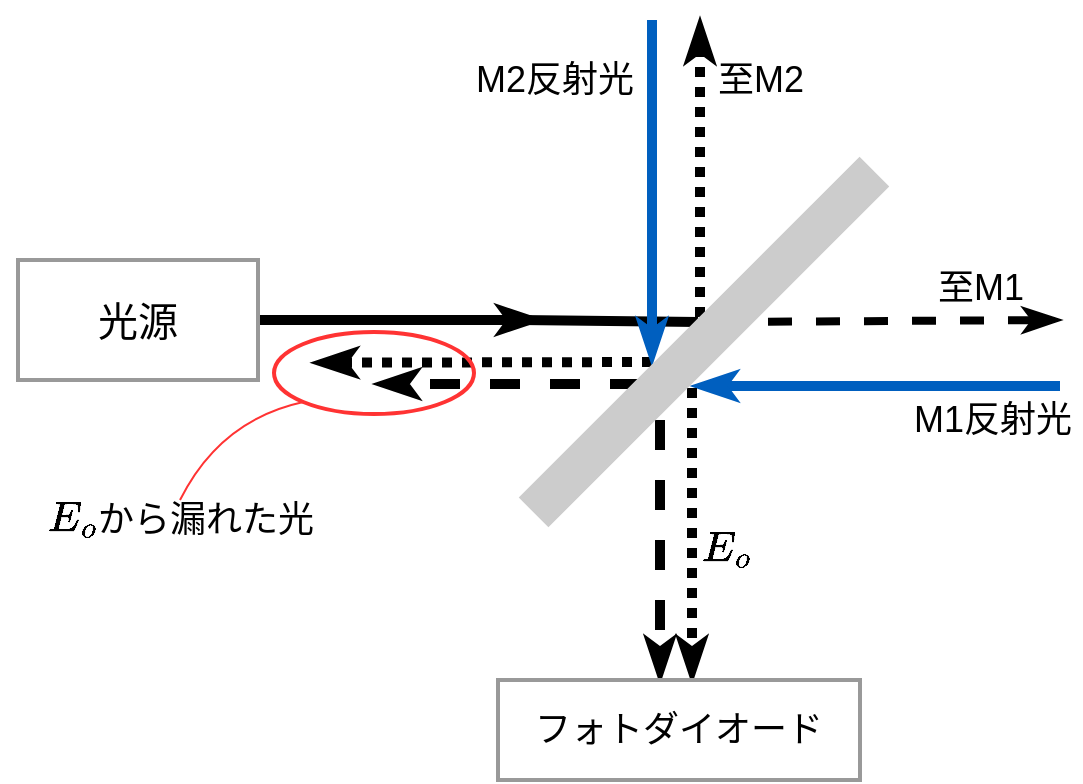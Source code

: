 <mxfile version="17.5.0" type="device"><diagram id="zNYrjPhHIZsfslk3J9-R" name="Page-1"><mxGraphModel dx="1262" dy="700" grid="1" gridSize="10" guides="1" tooltips="1" connect="1" arrows="1" fold="1" page="1" pageScale="1" pageWidth="827" pageHeight="1169" math="1" shadow="0"><root><mxCell id="0"/><mxCell id="1" parent="0"/><mxCell id="hYs1jpawgVKQ1LqgxsdJ-35" value="&lt;font style=&quot;font-size: 18px&quot;&gt;`E_{o}`から漏れた光&lt;/font&gt;" style="text;html=1;align=center;verticalAlign=middle;resizable=0;points=[];autosize=1;strokeColor=none;fillColor=none;" parent="1" vertex="1"><mxGeometry x="80" y="600" width="180" height="20" as="geometry"/></mxCell><mxCell id="SL18c0wdA9m_a0Je7i9W-3" value="" style="endArrow=classicThin;html=1;rounded=1;strokeColor=#005FBF;strokeWidth=5;jumpStyle=none;jumpSize=6;endFill=1;" parent="1" edge="1"><mxGeometry width="50" height="50" relative="1" as="geometry"><mxPoint x="610" y="543" as="sourcePoint"/><mxPoint x="427" y="543" as="targetPoint"/></mxGeometry></mxCell><mxCell id="SL18c0wdA9m_a0Je7i9W-4" value="" style="endArrow=classicThin;html=1;rounded=0;strokeColor=#000000;strokeWidth=5;jumpStyle=none;jumpSize=6;endFill=1;dashed=1;dashPattern=1 1;" parent="1" edge="1"><mxGeometry width="50" height="50" relative="1" as="geometry"><mxPoint x="426" y="544" as="sourcePoint"/><mxPoint x="426" y="690" as="targetPoint"/><Array as="points"/></mxGeometry></mxCell><mxCell id="SL18c0wdA9m_a0Je7i9W-5" value="" style="endArrow=classicThin;html=1;rounded=0;strokeWidth=5;strokeColor=#000000;endFill=1;dashed=1;startArrow=none;startFill=0;" parent="1" edge="1"><mxGeometry width="50" height="50" relative="1" as="geometry"><mxPoint x="410" y="560" as="sourcePoint"/><mxPoint x="410" y="690" as="targetPoint"/><Array as="points"><mxPoint x="410" y="580"/></Array></mxGeometry></mxCell><mxCell id="SL18c0wdA9m_a0Je7i9W-6" value="&lt;font style=&quot;font-size: 18px&quot;&gt;`E_{o}`&lt;/font&gt;" style="text;html=1;strokeColor=none;fillColor=none;align=center;verticalAlign=middle;whiteSpace=wrap;rounded=0;" parent="1" vertex="1"><mxGeometry x="414" y="610" width="60" height="30" as="geometry"/></mxCell><mxCell id="SL18c0wdA9m_a0Je7i9W-7" value="" style="endArrow=classicThin;html=1;rounded=0;strokeWidth=5;strokeColor=#000000;endFill=1;dashed=1;startArrow=none;startFill=0;" parent="1" edge="1"><mxGeometry width="50" height="50" relative="1" as="geometry"><mxPoint x="400" y="542" as="sourcePoint"/><mxPoint x="268" y="542" as="targetPoint"/><Array as="points"/></mxGeometry></mxCell><mxCell id="SL18c0wdA9m_a0Je7i9W-8" value="" style="endArrow=classicThin;html=1;rounded=0;strokeWidth=4;strokeColor=#000000;endFill=1;dashed=1;startArrow=none;startFill=0;" parent="1" edge="1"><mxGeometry width="50" height="50" relative="1" as="geometry"><mxPoint x="440" y="511" as="sourcePoint"/><mxPoint x="610" y="510" as="targetPoint"/><Array as="points"/></mxGeometry></mxCell><mxCell id="SL18c0wdA9m_a0Je7i9W-10" value="" style="endArrow=classicThin;html=1;rounded=0;strokeColor=#000000;strokeWidth=5;jumpStyle=none;jumpSize=6;endFill=1;dashed=1;dashPattern=1 1;" parent="1" edge="1"><mxGeometry width="50" height="50" relative="1" as="geometry"><mxPoint x="430" y="508.5" as="sourcePoint"/><mxPoint x="430" y="360" as="targetPoint"/><Array as="points"/></mxGeometry></mxCell><mxCell id="SL18c0wdA9m_a0Je7i9W-12" value="" style="endArrow=classicThin;html=1;rounded=1;strokeColor=#000000;strokeWidth=5;jumpStyle=none;jumpSize=6;endFill=1;" parent="1" edge="1"><mxGeometry width="50" height="50" relative="1" as="geometry"><mxPoint x="210" y="510" as="sourcePoint"/><mxPoint x="350" y="510" as="targetPoint"/></mxGeometry></mxCell><mxCell id="SL18c0wdA9m_a0Je7i9W-14" value="" style="endArrow=none;html=1;rounded=0;strokeColor=#000000;strokeWidth=5;jumpStyle=none;jumpSize=6;" parent="1" edge="1"><mxGeometry width="50" height="50" relative="1" as="geometry"><mxPoint x="340" y="510" as="sourcePoint"/><mxPoint x="429" y="511" as="targetPoint"/></mxGeometry></mxCell><mxCell id="SL18c0wdA9m_a0Je7i9W-15" value="" style="endArrow=classicThin;html=1;rounded=0;strokeColor=#000000;strokeWidth=5;jumpStyle=none;jumpSize=6;endFill=1;dashed=1;dashPattern=1 1;" parent="1" edge="1"><mxGeometry width="50" height="50" relative="1" as="geometry"><mxPoint x="406" y="531" as="sourcePoint"/><mxPoint x="237" y="531.36" as="targetPoint"/><Array as="points"/></mxGeometry></mxCell><mxCell id="SL18c0wdA9m_a0Je7i9W-16" value="&lt;font style=&quot;font-size: 18px&quot;&gt;至M1&lt;/font&gt;" style="text;html=1;align=center;verticalAlign=middle;resizable=0;points=[];autosize=1;strokeColor=none;fillColor=none;" parent="1" vertex="1"><mxGeometry x="540" y="483.5" width="60" height="20" as="geometry"/></mxCell><mxCell id="SL18c0wdA9m_a0Je7i9W-17" value="&lt;font style=&quot;font-size: 18px&quot;&gt;M1反射光&lt;/font&gt;" style="text;html=1;align=center;verticalAlign=middle;resizable=0;points=[];autosize=1;strokeColor=none;fillColor=none;" parent="1" vertex="1"><mxGeometry x="530.5" y="550" width="90" height="20" as="geometry"/></mxCell><mxCell id="SL18c0wdA9m_a0Je7i9W-18" value="&lt;font style=&quot;font-size: 18px&quot;&gt;M2反射光&lt;/font&gt;" style="text;html=1;align=center;verticalAlign=middle;resizable=0;points=[];autosize=1;strokeColor=none;fillColor=none;" parent="1" vertex="1"><mxGeometry x="312" y="380" width="90" height="20" as="geometry"/></mxCell><mxCell id="SL18c0wdA9m_a0Je7i9W-19" value="&lt;font style=&quot;font-size: 18px&quot;&gt;至M2&lt;/font&gt;" style="text;html=1;align=center;verticalAlign=middle;resizable=0;points=[];autosize=1;strokeColor=none;fillColor=none;" parent="1" vertex="1"><mxGeometry x="430" y="380" width="60" height="20" as="geometry"/></mxCell><mxCell id="SL18c0wdA9m_a0Je7i9W-21" value="" style="ellipse;whiteSpace=wrap;html=1;fillColor=none;strokeColor=#FF3333;strokeWidth=2;" parent="1" vertex="1"><mxGeometry x="217" y="516" width="100" height="41" as="geometry"/></mxCell><mxCell id="SL18c0wdA9m_a0Je7i9W-22" value="" style="endArrow=none;html=1;strokeColor=#FF3333;strokeWidth=1;curved=1;jumpStyle=none;jumpSize=6;entryX=0;entryY=1;entryDx=0;entryDy=0;" parent="1" target="SL18c0wdA9m_a0Je7i9W-21" edge="1"><mxGeometry width="50" height="50" relative="1" as="geometry"><mxPoint x="170" y="600" as="sourcePoint"/><mxPoint x="80" y="483.5" as="targetPoint"/><Array as="points"><mxPoint x="190" y="560"/></Array></mxGeometry></mxCell><mxCell id="SL18c0wdA9m_a0Je7i9W-13" value="" style="endArrow=classicThin;html=1;rounded=0;strokeColor=#005FBF;strokeWidth=5;jumpStyle=none;jumpSize=6;endFill=1;" parent="1" edge="1"><mxGeometry width="50" height="50" relative="1" as="geometry"><mxPoint x="406" y="360" as="sourcePoint"/><mxPoint x="406" y="531" as="targetPoint"/><Array as="points"/></mxGeometry></mxCell><mxCell id="SL18c0wdA9m_a0Je7i9W-1" value="" style="whiteSpace=wrap;html=1;rotation=-45;fillColor=#CCCCCC;strokeColor=#CCCCCC;" parent="1" vertex="1"><mxGeometry x="312" y="511" width="240" height="20" as="geometry"/></mxCell><mxCell id="SL18c0wdA9m_a0Je7i9W-2" value="&lt;font style=&quot;font-size: 18px&quot;&gt;フォトダイオード&lt;/font&gt;" style="rounded=0;whiteSpace=wrap;html=1;strokeWidth=2;strokeColor=#999999;" parent="1" vertex="1"><mxGeometry x="329" y="690" width="181" height="50" as="geometry"/></mxCell><mxCell id="SL18c0wdA9m_a0Je7i9W-23" value="光源" style="whiteSpace=wrap;html=1;fontSize=20;strokeColor=#999999;strokeWidth=2;" parent="1" vertex="1"><mxGeometry x="89" y="480" width="120" height="60" as="geometry"/></mxCell></root></mxGraphModel></diagram></mxfile>